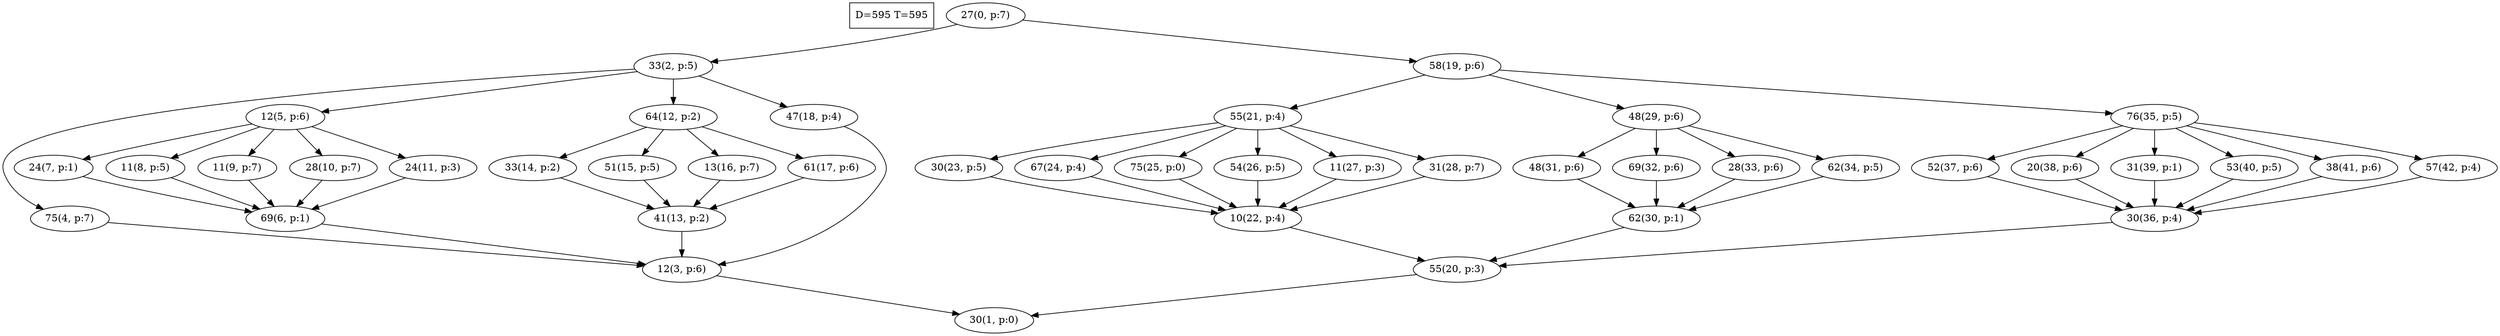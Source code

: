 digraph Task {
i [shape=box, label="D=595 T=595"]; 
0 [label="27(0, p:7)"];
1 [label="30(1, p:0)"];
2 [label="33(2, p:5)"];
3 [label="12(3, p:6)"];
4 [label="75(4, p:7)"];
5 [label="12(5, p:6)"];
6 [label="69(6, p:1)"];
7 [label="24(7, p:1)"];
8 [label="11(8, p:5)"];
9 [label="11(9, p:7)"];
10 [label="28(10, p:7)"];
11 [label="24(11, p:3)"];
12 [label="64(12, p:2)"];
13 [label="41(13, p:2)"];
14 [label="33(14, p:2)"];
15 [label="51(15, p:5)"];
16 [label="13(16, p:7)"];
17 [label="61(17, p:6)"];
18 [label="47(18, p:4)"];
19 [label="58(19, p:6)"];
20 [label="55(20, p:3)"];
21 [label="55(21, p:4)"];
22 [label="10(22, p:4)"];
23 [label="30(23, p:5)"];
24 [label="67(24, p:4)"];
25 [label="75(25, p:0)"];
26 [label="54(26, p:5)"];
27 [label="11(27, p:3)"];
28 [label="31(28, p:7)"];
29 [label="48(29, p:6)"];
30 [label="62(30, p:1)"];
31 [label="48(31, p:6)"];
32 [label="69(32, p:6)"];
33 [label="28(33, p:6)"];
34 [label="62(34, p:5)"];
35 [label="76(35, p:5)"];
36 [label="30(36, p:4)"];
37 [label="52(37, p:6)"];
38 [label="20(38, p:6)"];
39 [label="31(39, p:1)"];
40 [label="53(40, p:5)"];
41 [label="38(41, p:6)"];
42 [label="57(42, p:4)"];
0 -> 2;
0 -> 19;
2 -> 4;
2 -> 5;
2 -> 12;
2 -> 18;
3 -> 1;
4 -> 3;
5 -> 7;
5 -> 8;
5 -> 9;
5 -> 10;
5 -> 11;
6 -> 3;
7 -> 6;
8 -> 6;
9 -> 6;
10 -> 6;
11 -> 6;
12 -> 14;
12 -> 15;
12 -> 16;
12 -> 17;
13 -> 3;
14 -> 13;
15 -> 13;
16 -> 13;
17 -> 13;
18 -> 3;
19 -> 21;
19 -> 29;
19 -> 35;
20 -> 1;
21 -> 23;
21 -> 24;
21 -> 25;
21 -> 26;
21 -> 27;
21 -> 28;
22 -> 20;
23 -> 22;
24 -> 22;
25 -> 22;
26 -> 22;
27 -> 22;
28 -> 22;
29 -> 31;
29 -> 32;
29 -> 33;
29 -> 34;
30 -> 20;
31 -> 30;
32 -> 30;
33 -> 30;
34 -> 30;
35 -> 37;
35 -> 38;
35 -> 39;
35 -> 40;
35 -> 41;
35 -> 42;
36 -> 20;
37 -> 36;
38 -> 36;
39 -> 36;
40 -> 36;
41 -> 36;
42 -> 36;
}